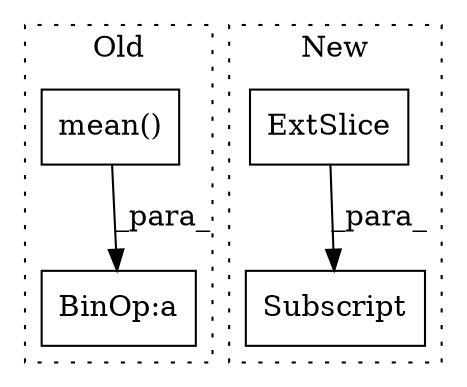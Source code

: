 digraph G {
subgraph cluster0 {
1 [label="mean()" a="75" s="601,610" l="7,1" shape="box"];
4 [label="BinOp:a" a="82" s="611" l="3" shape="box"];
label = "Old";
style="dotted";
}
subgraph cluster1 {
2 [label="ExtSlice" a="85" s="1522" l="1" shape="box"];
3 [label="Subscript" a="63" s="1522,0" l="16,0" shape="box"];
label = "New";
style="dotted";
}
1 -> 4 [label="_para_"];
2 -> 3 [label="_para_"];
}